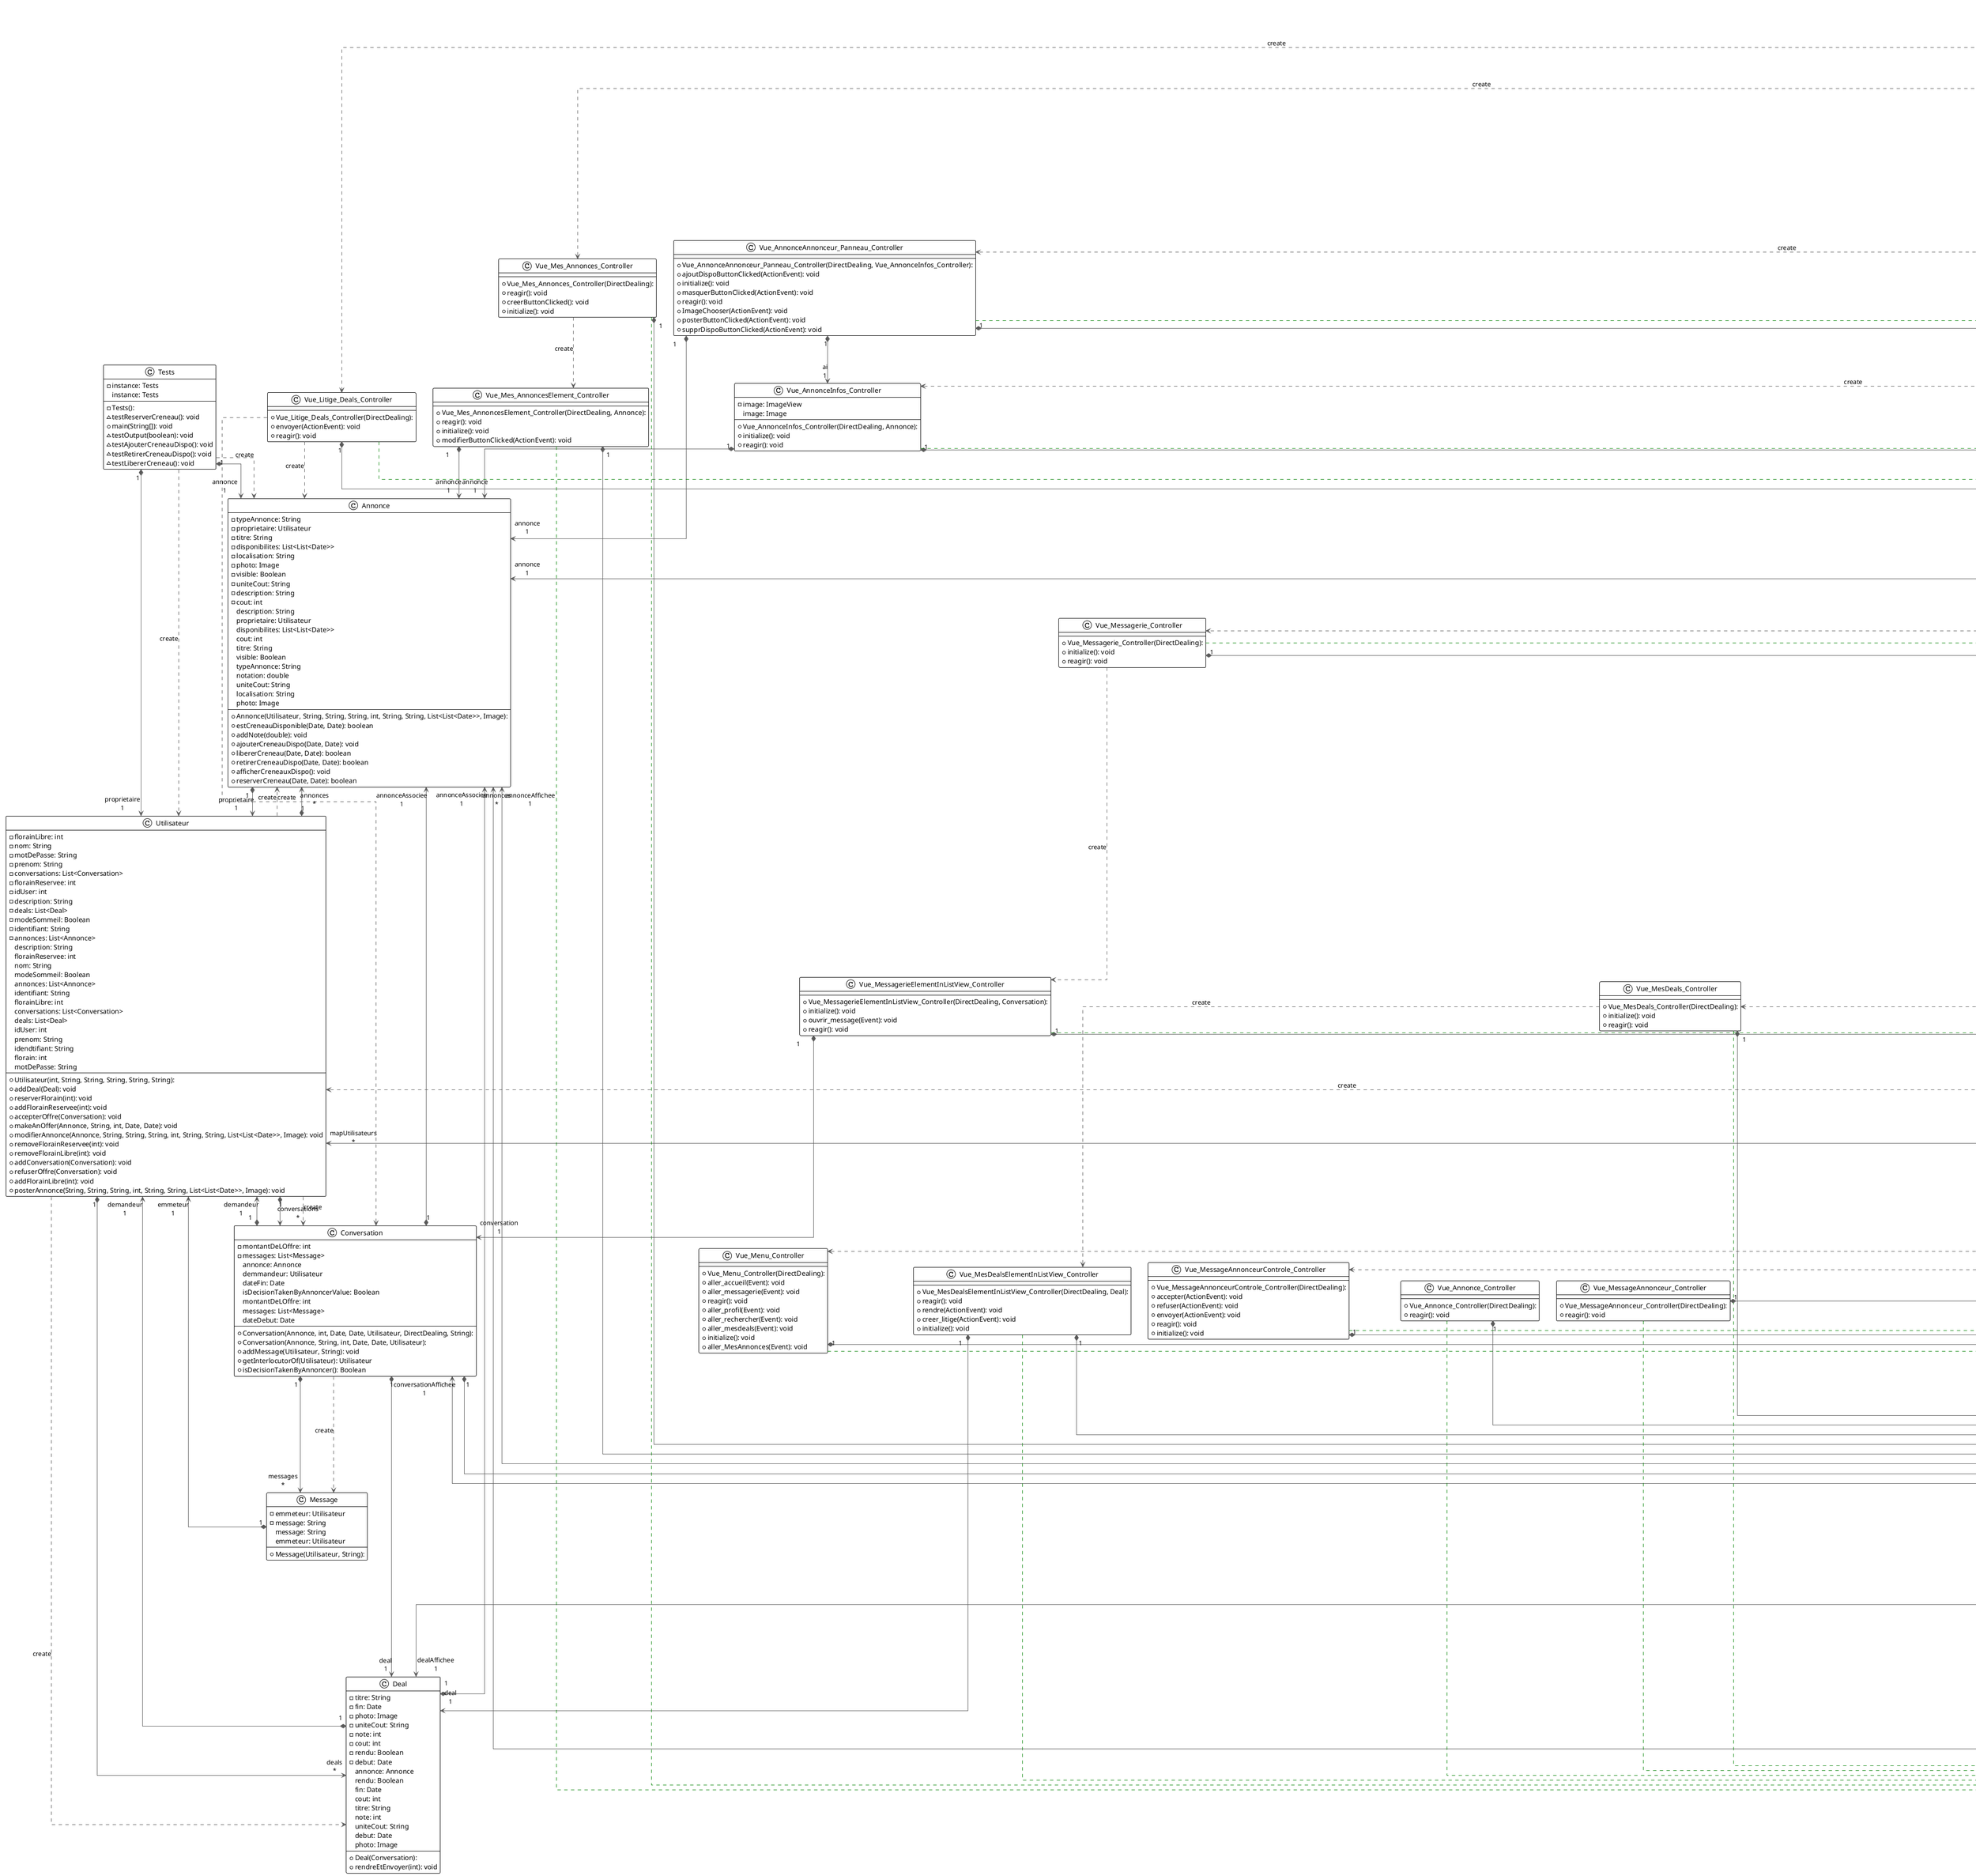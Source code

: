 @startuml

!theme plain
top to bottom direction
skinparam linetype ortho

class Annonce {
  + Annonce(Utilisateur, String, String, String, int, String, String, List<List<Date>>, Image): 
  - typeAnnonce: String
  - proprietaire: Utilisateur
  - titre: String
  - disponibilites: List<List<Date>>
  - localisation: String
  - photo: Image
  - visible: Boolean
  - uniteCout: String
  - description: String
  - cout: int
  + estCreneauDisponible(Date, Date): boolean
  + addNote(double): void
  + ajouterCreneauDispo(Date, Date): void
  + libererCreneau(Date, Date): boolean
  + retirerCreneauDispo(Date, Date): boolean
  + afficherCreneauxDispo(): void
  + reserverCreneau(Date, Date): boolean
   description: String
   proprietaire: Utilisateur
   disponibilites: List<List<Date>>
   cout: int
   titre: String
   visible: Boolean
   typeAnnonce: String
   notation: double
   uniteCout: String
   localisation: String
   photo: Image
}
class Conversation {
  + Conversation(Annonce, int, Date, Date, Utilisateur, DirectDealing, String): 
  + Conversation(Annonce, String, int, Date, Date, Utilisateur): 
  - montantDeLOffre: int
  - messages: List<Message>
  + addMessage(Utilisateur, String): void
  + getInterlocutorOf(Utilisateur): Utilisateur
  + isDecisionTakenByAnnoncer(): Boolean
   annonce: Annonce
   demmandeur: Utilisateur
   dateFin: Date
   isDecisionTakenByAnnoncerValue: Boolean
   montantDeLOffre: int
   messages: List<Message>
   dateDebut: Date
}
class Deal {
  + Deal(Conversation): 
  - titre: String
  - fin: Date
  - photo: Image
  - uniteCout: String
  - note: int
  - cout: int
  - rendu: Boolean
  - debut: Date
  + rendreEtEnvoyer(int): void
   annonce: Annonce
   rendu: Boolean
   fin: Date
   cout: int
   titre: String
   note: int
   uniteCout: String
   debut: Date
   photo: Image
}
class DirectDealing {
  + DirectDealing(): 
  - dealAffichee: Deal
  - moteurDeRecherche: MoteurDeRecherche
  - annonceAffichee: Annonce
  - conversationAffichee: Conversation
  - utilisateurCourant: Utilisateur
  - mapUtilisateurs: HashMap<String, Utilisateur>
  + ajouterObservateur(Observateur): void
  + refuserOffre(): void
  + login(String, String): Boolean
  + sendMessage(String): void
  + accepterOffre(Conversation): void
  + notifierObservateurs(): void
  + notifierObservateursMoteur(): void
  + accepterOffre(): void
  + supprimerObservateur(Observateur): void
  + signin(String, String, String, String, String, String): Boolean
   moteurDeRecherche: MoteurDeRecherche
   annonceAffichee: Annonce
   mapUtilisateurs: HashMap<String, Utilisateur>
   utilisateurCourant: Utilisateur
   dealAffichee: Deal
   admin: Utilisateur
   conversationAffichee: Conversation
}
class Main {
  + Main(): 
  - instance: Main
  + main(String[]): void
  - Page_Retour(BorderPane, DirectDealing): void
  - Page_Message_Annonceur(BorderPane, DirectDealing): void
  - Page_MesAnnonces(BorderPane, DirectDealing): void
  - Page_Rechercher(BorderPane, DirectDealing): void
  - Page_ModifierAnnonce(BorderPane, DirectDealing): void
  + changeScene(String): void
  + start(Stage): void
  - Page_Accueil(BorderPane, DirectDealing): void
  - Page_Profil(BorderPane, DirectDealing): void
  - Page_Litige_Deals(BorderPane, DirectDealing): void
  - Page_Creation_Annonce(BorderPane, DirectDealing): void
  - Page_MesDeals(BorderPane, DirectDealing): void
  - Page_Message_Demandeur(BorderPane, DirectDealing): void
  - Page_Messagerie(BorderPane, DirectDealing): void
  - Page_VoirAnnonce(BorderPane, DirectDealing): void
  - Page_Inscription(BorderPane, DirectDealing): void
   instance: Main
}
class Message {
  + Message(Utilisateur, String): 
  - emmeteur: Utilisateur
  - message: String
   message: String
   emmeteur: Utilisateur
}
class MoteurDeRecherche {
  + MoteurDeRecherche(): 
  - annonces: List<Annonce>
  - annoncesFiltrees: List<Annonce>
  + rechercher(Boolean, Boolean, LocalDate, LocalDate, String, String): void
  + supprimerAnnonce(Annonce): void
  + ajouterAnnonce(Annonce): void
   annonces: List<Annonce>
   annoncesFiltrees: List<Annonce>
}
interface Observateur << interface >> {
  + reagir(): void
}
class Tests {
  - Tests(): 
  - instance: Tests
  ~ testReserverCreneau(): void
  + main(String[]): void
  ~ testOutput(boolean): void
  ~ testAjouterCreneauDispo(): void
  ~ testRetirerCreneauDispo(): void
  ~ testLibererCreneau(): void
   instance: Tests
}
class Utilisateur {
  + Utilisateur(int, String, String, String, String, String): 
  - florainLibre: int
  - nom: String
  - motDePasse: String
  - prenom: String
  - conversations: List<Conversation>
  - florainReservee: int
  - idUser: int
  - description: String
  - deals: List<Deal>
  - modeSommeil: Boolean
  - identifiant: String
  - annonces: List<Annonce>
  + addDeal(Deal): void
  + reserverFlorain(int): void
  + addFlorainReservee(int): void
  + accepterOffre(Conversation): void
  + makeAnOffer(Annonce, String, int, Date, Date): void
  + modifierAnnonce(Annonce, String, String, String, int, String, String, List<List<Date>>, Image): void
  + removeFlorainReservee(int): void
  + removeFlorainLibre(int): void
  + addConversation(Conversation): void
  + refuserOffre(Conversation): void
  + addFlorainLibre(int): void
  + posterAnnonce(String, String, String, int, String, String, List<List<Date>>, Image): void
   description: String
   florainReservee: int
   nom: String
   modeSommeil: Boolean
   annonces: List<Annonce>
   identifiant: String
   florainLibre: int
   conversations: List<Conversation>
   deals: List<Deal>
   idUser: int
   prenom: String
   idendtifiant: String
   florain: int
   motDePasse: String
}
class Vue_AnnonceAnnonceur_Controller {
  + Vue_AnnonceAnnonceur_Controller(DirectDealing): 
  + reagir(): void
}
class Vue_AnnonceAnnonceur_Panneau_Controller {
  + Vue_AnnonceAnnonceur_Panneau_Controller(DirectDealing, Vue_AnnonceInfos_Controller): 
  + ajoutDispoButtonClicked(ActionEvent): void
  + initialize(): void
  + masquerButtonClicked(ActionEvent): void
  + reagir(): void
  + ImageChooser(ActionEvent): void
  + posterButtonClicked(ActionEvent): void
  + supprDispoButtonClicked(ActionEvent): void
}
class Vue_AnnonceDemandeur_Controller {
  + Vue_AnnonceDemandeur_Controller(DirectDealing): 
  + reagir(): void
}
class Vue_AnnonceDemandeur_Panneau_Controller {
  + Vue_AnnonceDemandeur_Panneau_Controller(DirectDealing): 
  + envoyerButtonClicked(ActionEvent): void
  + reagir(): void
}
class Vue_AnnonceInfos_Controller {
  + Vue_AnnonceInfos_Controller(DirectDealing, Annonce): 
  - image: ImageView
  + initialize(): void
  + reagir(): void
   image: Image
}
class Vue_Annonce_Controller {
  + Vue_Annonce_Controller(DirectDealing): 
  + reagir(): void
}
class Vue_Demarrage_Controller {
  + Vue_Demarrage_Controller(DirectDealing): 
  + connexion(ActionEvent): void
  + inscription(MouseEvent): void
  + reagir(): void
}
class Vue_Inscription_Controller {
  + Vue_Inscription_Controller(DirectDealing): 
  + inscriptionButtonClicked(ActionEvent): void
  + connexionButtonClicked(ActionEvent): void
  + reagir(): void
}
class Vue_Litige_Deals_Controller {
  + Vue_Litige_Deals_Controller(DirectDealing): 
  + envoyer(ActionEvent): void
  + reagir(): void
}
class Vue_Menu_Controller {
  + Vue_Menu_Controller(DirectDealing): 
  + aller_accueil(Event): void
  + aller_messagerie(Event): void
  + reagir(): void
  + aller_profil(Event): void
  + aller_rechercher(Event): void
  + aller_mesdeals(Event): void
  + initialize(): void
  + aller_MesAnnonces(Event): void
}
class Vue_MesDealsElementInListView_Controller {
  + Vue_MesDealsElementInListView_Controller(DirectDealing, Deal): 
  + reagir(): void
  + rendre(ActionEvent): void
  + creer_litige(ActionEvent): void
  + initialize(): void
}
class Vue_MesDeals_Controller {
  + Vue_MesDeals_Controller(DirectDealing): 
  + initialize(): void
  + reagir(): void
}
class Vue_Mes_AnnoncesElement_Controller {
  + Vue_Mes_AnnoncesElement_Controller(DirectDealing, Annonce): 
  + reagir(): void
  + initialize(): void
  + modifierButtonClicked(ActionEvent): void
}
class Vue_Mes_Annonces_Controller {
  + Vue_Mes_Annonces_Controller(DirectDealing): 
  + reagir(): void
  + creerButtonClicked(): void
  + initialize(): void
}
class Vue_MessageAnnonceurControle_Controller {
  + Vue_MessageAnnonceurControle_Controller(DirectDealing): 
  + accepter(ActionEvent): void
  + refuser(ActionEvent): void
  + envoyer(ActionEvent): void
  + reagir(): void
  + initialize(): void
}
class Vue_MessageAnnonceurTitre_Controller {
  + Vue_MessageAnnonceurTitre_Controller(DirectDealing): 
  + reagir(): void
  + initialize(): void
}
class Vue_MessageAnnonceur_Controller {
  + Vue_MessageAnnonceur_Controller(DirectDealing): 
  + reagir(): void
}
class Vue_MessageDemandeurControle_Controller {
  + Vue_MessageDemandeurControle_Controller(DirectDealing): 
  + envoyer(ActionEvent): void
  + reagir(): void
}
class Vue_MessageDemandeurTitre_Controller {
  + Vue_MessageDemandeurTitre_Controller(DirectDealing): 
  + initialize(): void
  + reagir(): void
}
class Vue_MessageGlobal_Controller {
  + Vue_MessageGlobal_Controller(DirectDealing): 
  + initialize(): void
  + reagir(): void
}
class Vue_MessageInfos_Controller {
  + Vue_MessageInfos_Controller(DirectDealing): 
  + initialize(): void
  + reagir(): void
}
class Vue_MessagerieElementInListView_Controller {
  + Vue_MessagerieElementInListView_Controller(DirectDealing, Conversation): 
  + initialize(): void
  + ouvrir_message(Event): void
  + reagir(): void
}
class Vue_Messagerie_Controller {
  + Vue_Messagerie_Controller(DirectDealing): 
  + initialize(): void
  + reagir(): void
}
class Vue_Profil_Controller {
  + Vue_Profil_Controller(DirectDealing): 
  + initialize(): void
  + reagir(): void
}
class Vue_Rechercher_Annonces_Controller {
  + Vue_Rechercher_Annonces_Controller(DirectDealing): 
  + initialize(): void
  + reagir(): void
}
class Vue_Rechercher_Annonces_Element_Controller {
  + Vue_Rechercher_Annonces_Element_Controller(DirectDealing, Annonce): 
  + reagir(): void
  + initialize(): void
  + voirButtonClicked(ActionEvent): void
}
class Vue_Rechercher_Controller {
  + Vue_Rechercher_Controller(DirectDealing): 
  + reagir(): void
}
class Vue_Rechercher_Moteur_Controller {
  + Vue_Rechercher_Moteur_Controller(DirectDealing): 
  + rechercherButtonClicked(ActionEvent): void
  + reagir(): void
  + initialize(): void
}
class Vue_Retour_Controller {
  + Vue_Retour_Controller(DirectDealing): 
  + deuxpoints(ActionEvent): void
  + reagir(): void
  + cinqpoints(ActionEvent): void
  + quatrepoints(ActionEvent): void
  + envoyer(ActionEvent): void
  + troispoints(ActionEvent): void
  + unpoint(ActionEvent): void
}

Annonce                                    "1" *-[#595959,plain]-> "proprietaire\n1" Utilisateur                                
Conversation                               "1" *-[#595959,plain]-> "annonceAssociee\n1" Annonce                                    
Conversation                               "1" *-[#595959,plain]-> "deal\n1" Deal                                       
Conversation                               "1" *-[#595959,plain]-> "directDealing\n1" DirectDealing                              
Conversation                               "1" *-[#595959,plain]-> "messages\n*" Message                                    
Conversation                                -[#595959,dashed]->  Message                                    : "«create»"
Conversation                               "1" *-[#595959,plain]-> "demandeur\n1" Utilisateur                                
Deal                                       "1" *-[#595959,plain]-> "annonceAssociee\n1" Annonce                                    
Deal                                       "1" *-[#595959,plain]-> "demandeur\n1" Utilisateur                                
DirectDealing                              "1" *-[#595959,plain]-> "annonceAffichee\n1" Annonce                                    
DirectDealing                              "1" *-[#595959,plain]-> "conversationAffichee\n1" Conversation                               
DirectDealing                              "1" *-[#595959,plain]-> "dealAffichee\n1" Deal                                       
DirectDealing                               -[#595959,dashed]->  MoteurDeRecherche                          : "«create»"
DirectDealing                              "1" *-[#595959,plain]-> "moteurDeRecherche\n1" MoteurDeRecherche                          
DirectDealing                              "1" *-[#595959,plain]-> "obs\n*" Observateur                                
DirectDealing                               -[#595959,dashed]->  Utilisateur                                : "«create»"
DirectDealing                              "1" *-[#595959,plain]-> "mapUtilisateurs\n*" Utilisateur                                
Main                                        -[#595959,dashed]->  DirectDealing                              : "«create»"
Main                                       "1" *-[#595959,plain]-> "directDealing\n1" DirectDealing                              
Main                                        -[#595959,dashed]->  Vue_AnnonceAnnonceur_Controller            : "«create»"
Main                                        -[#595959,dashed]->  Vue_AnnonceAnnonceur_Panneau_Controller    : "«create»"
Main                                        -[#595959,dashed]->  Vue_AnnonceDemandeur_Controller            : "«create»"
Main                                        -[#595959,dashed]->  Vue_AnnonceDemandeur_Panneau_Controller    : "«create»"
Main                                        -[#595959,dashed]->  Vue_AnnonceInfos_Controller                : "«create»"
Main                                        -[#595959,dashed]->  Vue_Demarrage_Controller                   : "«create»"
Main                                        -[#595959,dashed]->  Vue_Inscription_Controller                 : "«create»"
Main                                        -[#595959,dashed]->  Vue_Litige_Deals_Controller                : "«create»"
Main                                        -[#595959,dashed]->  Vue_Menu_Controller                        : "«create»"
Main                                        -[#595959,dashed]->  Vue_MesDeals_Controller                    : "«create»"
Main                                        -[#595959,dashed]->  Vue_Mes_Annonces_Controller                : "«create»"
Main                                        -[#595959,dashed]->  Vue_MessageAnnonceurControle_Controller    : "«create»"
Main                                        -[#595959,dashed]->  Vue_MessageAnnonceurTitre_Controller       : "«create»"
Main                                        -[#595959,dashed]->  Vue_MessageDemandeurControle_Controller    : "«create»"
Main                                        -[#595959,dashed]->  Vue_MessageDemandeurTitre_Controller       : "«create»"
Main                                        -[#595959,dashed]->  Vue_MessageGlobal_Controller               : "«create»"
Main                                        -[#595959,dashed]->  Vue_MessageInfos_Controller                : "«create»"
Main                                        -[#595959,dashed]->  Vue_Messagerie_Controller                  : "«create»"
Main                                        -[#595959,dashed]->  Vue_Profil_Controller                      : "«create»"
Main                                        -[#595959,dashed]->  Vue_Rechercher_Annonces_Controller         : "«create»"
Main                                        -[#595959,dashed]->  Vue_Rechercher_Controller                  : "«create»"
Main                                        -[#595959,dashed]->  Vue_Rechercher_Moteur_Controller           : "«create»"
Main                                        -[#595959,dashed]->  Vue_Retour_Controller                      : "«create»"
Message                                    "1" *-[#595959,plain]-> "emmeteur\n1" Utilisateur                                
MoteurDeRecherche                          "1" *-[#595959,plain]-> "annonces\n*" Annonce                                    
Tests                                       -[#595959,dashed]->  Annonce                                    : "«create»"
Tests                                      "1" *-[#595959,plain]-> "annonce\n1" Annonce                                    
Tests                                      "1" *-[#595959,plain]-> "proprietaire\n1" Utilisateur                                
Tests                                       -[#595959,dashed]->  Utilisateur                                : "«create»"
Utilisateur                                 -[#595959,dashed]->  Annonce                                    : "«create»"
Utilisateur                                "1" *-[#595959,plain]-> "annonces\n*" Annonce                                    
Utilisateur                                "1" *-[#595959,plain]-> "conversations\n*" Conversation                               
Utilisateur                                 -[#595959,dashed]->  Conversation                               : "«create»"
Utilisateur                                "1" *-[#595959,plain]-> "deals\n*" Deal                                       
Utilisateur                                 -[#595959,dashed]->  Deal                                       : "«create»"
Vue_AnnonceAnnonceur_Controller            "1" *-[#595959,plain]-> "directDealing\n1" DirectDealing                              
Vue_AnnonceAnnonceur_Controller             -[#008200,dashed]-^  Observateur                                
Vue_AnnonceAnnonceur_Panneau_Controller    "1" *-[#595959,plain]-> "annonce\n1" Annonce                                    
Vue_AnnonceAnnonceur_Panneau_Controller    "1" *-[#595959,plain]-> "directDealing\n1" DirectDealing                              
Vue_AnnonceAnnonceur_Panneau_Controller     -[#008200,dashed]-^  Observateur                                
Vue_AnnonceAnnonceur_Panneau_Controller    "1" *-[#595959,plain]-> "ai\n1" Vue_AnnonceInfos_Controller                
Vue_AnnonceDemandeur_Controller            "1" *-[#595959,plain]-> "directDealing\n1" DirectDealing                              
Vue_AnnonceDemandeur_Controller             -[#008200,dashed]-^  Observateur                                
Vue_AnnonceDemandeur_Panneau_Controller    "1" *-[#595959,plain]-> "directDealing\n1" DirectDealing                              
Vue_AnnonceDemandeur_Panneau_Controller     -[#008200,dashed]-^  Observateur                                
Vue_AnnonceInfos_Controller                "1" *-[#595959,plain]-> "annonce\n1" Annonce                                    
Vue_AnnonceInfos_Controller                "1" *-[#595959,plain]-> "directDealing\n1" DirectDealing                              
Vue_AnnonceInfos_Controller                 -[#008200,dashed]-^  Observateur                                
Vue_Annonce_Controller                     "1" *-[#595959,plain]-> "directDealing\n1" DirectDealing                              
Vue_Annonce_Controller                      -[#008200,dashed]-^  Observateur                                
Vue_Demarrage_Controller                   "1" *-[#595959,plain]-> "directDealing\n1" DirectDealing                              
Vue_Demarrage_Controller                    -[#008200,dashed]-^  Observateur                                
Vue_Inscription_Controller                 "1" *-[#595959,plain]-> "directDealing\n1" DirectDealing                              
Vue_Inscription_Controller                  -[#008200,dashed]-^  Observateur                                
Vue_Litige_Deals_Controller                 -[#595959,dashed]->  Annonce                                    : "«create»"
Vue_Litige_Deals_Controller                 -[#595959,dashed]->  Conversation                               : "«create»"
Vue_Litige_Deals_Controller                "1" *-[#595959,plain]-> "directDealing\n1" DirectDealing                              
Vue_Litige_Deals_Controller                 -[#008200,dashed]-^  Observateur                                
Vue_Menu_Controller                        "1" *-[#595959,plain]-> "directDealing\n1" DirectDealing                              
Vue_Menu_Controller                         -[#008200,dashed]-^  Observateur                                
Vue_MesDealsElementInListView_Controller   "1" *-[#595959,plain]-> "deal\n1" Deal                                       
Vue_MesDealsElementInListView_Controller   "1" *-[#595959,plain]-> "directDealing\n1" DirectDealing                              
Vue_MesDealsElementInListView_Controller    -[#008200,dashed]-^  Observateur                                
Vue_MesDeals_Controller                    "1" *-[#595959,plain]-> "directDealing\n1" DirectDealing                              
Vue_MesDeals_Controller                     -[#008200,dashed]-^  Observateur                                
Vue_MesDeals_Controller                     -[#595959,dashed]->  Vue_MesDealsElementInListView_Controller   : "«create»"
Vue_Mes_AnnoncesElement_Controller         "1" *-[#595959,plain]-> "annonce\n1" Annonce                                    
Vue_Mes_AnnoncesElement_Controller         "1" *-[#595959,plain]-> "directDealing\n1" DirectDealing                              
Vue_Mes_AnnoncesElement_Controller          -[#008200,dashed]-^  Observateur                                
Vue_Mes_Annonces_Controller                "1" *-[#595959,plain]-> "directDealing\n1" DirectDealing                              
Vue_Mes_Annonces_Controller                 -[#008200,dashed]-^  Observateur                                
Vue_Mes_Annonces_Controller                 -[#595959,dashed]->  Vue_Mes_AnnoncesElement_Controller         : "«create»"
Vue_MessageAnnonceurControle_Controller    "1" *-[#595959,plain]-> "directDealing\n1" DirectDealing                              
Vue_MessageAnnonceurControle_Controller     -[#008200,dashed]-^  Observateur                                
Vue_MessageAnnonceurTitre_Controller       "1" *-[#595959,plain]-> "directDealing\n1" DirectDealing                              
Vue_MessageAnnonceurTitre_Controller        -[#008200,dashed]-^  Observateur                                
Vue_MessageAnnonceur_Controller            "1" *-[#595959,plain]-> "directDealing\n1" DirectDealing                              
Vue_MessageAnnonceur_Controller             -[#008200,dashed]-^  Observateur                                
Vue_MessageDemandeurControle_Controller    "1" *-[#595959,plain]-> "directDealing\n1" DirectDealing                              
Vue_MessageDemandeurControle_Controller     -[#008200,dashed]-^  Observateur                                
Vue_MessageDemandeurTitre_Controller       "1" *-[#595959,plain]-> "directDealing\n1" DirectDealing                              
Vue_MessageDemandeurTitre_Controller        -[#008200,dashed]-^  Observateur                                
Vue_MessageGlobal_Controller               "1" *-[#595959,plain]-> "directDealing\n1" DirectDealing                              
Vue_MessageGlobal_Controller                -[#008200,dashed]-^  Observateur                                
Vue_MessageInfos_Controller                "1" *-[#595959,plain]-> "directDealing\n1" DirectDealing                              
Vue_MessageInfos_Controller                 -[#008200,dashed]-^  Observateur                                
Vue_MessagerieElementInListView_Controller "1" *-[#595959,plain]-> "conversation\n1" Conversation                               
Vue_MessagerieElementInListView_Controller "1" *-[#595959,plain]-> "directDealing\n1" DirectDealing                              
Vue_MessagerieElementInListView_Controller  -[#008200,dashed]-^  Observateur                                
Vue_Messagerie_Controller                  "1" *-[#595959,plain]-> "directDealing\n1" DirectDealing                              
Vue_Messagerie_Controller                   -[#008200,dashed]-^  Observateur                                
Vue_Messagerie_Controller                   -[#595959,dashed]->  Vue_MessagerieElementInListView_Controller : "«create»"
Vue_Profil_Controller                      "1" *-[#595959,plain]-> "directDealing\n1" DirectDealing                              
Vue_Profil_Controller                       -[#008200,dashed]-^  Observateur                                
Vue_Rechercher_Annonces_Controller         "1" *-[#595959,plain]-> "directDealing\n1" DirectDealing                              
Vue_Rechercher_Annonces_Controller         "1" *-[#595959,plain]-> "moteurDeRecherche\n1" MoteurDeRecherche                          
Vue_Rechercher_Annonces_Controller          -[#008200,dashed]-^  Observateur                                
Vue_Rechercher_Annonces_Controller          -[#595959,dashed]->  Vue_Rechercher_Annonces_Element_Controller : "«create»"
Vue_Rechercher_Annonces_Element_Controller "1" *-[#595959,plain]-> "annonce\n1" Annonce                                    
Vue_Rechercher_Annonces_Element_Controller "1" *-[#595959,plain]-> "directDealing\n1" DirectDealing                              
Vue_Rechercher_Annonces_Element_Controller  -[#008200,dashed]-^  Observateur                                
Vue_Rechercher_Controller                  "1" *-[#595959,plain]-> "directDealing\n1" DirectDealing                              
Vue_Rechercher_Controller                   -[#008200,dashed]-^  Observateur                                
Vue_Rechercher_Moteur_Controller           "1" *-[#595959,plain]-> "directDealing\n1" DirectDealing                              
Vue_Rechercher_Moteur_Controller           "1" *-[#595959,plain]-> "moteurDeRecherche\n1" MoteurDeRecherche                          
Vue_Rechercher_Moteur_Controller            -[#008200,dashed]-^  Observateur                                
Vue_Retour_Controller                      "1" *-[#595959,plain]-> "directDealing\n1" DirectDealing                              
Vue_Retour_Controller                       -[#008200,dashed]-^  Observateur                                
@enduml
